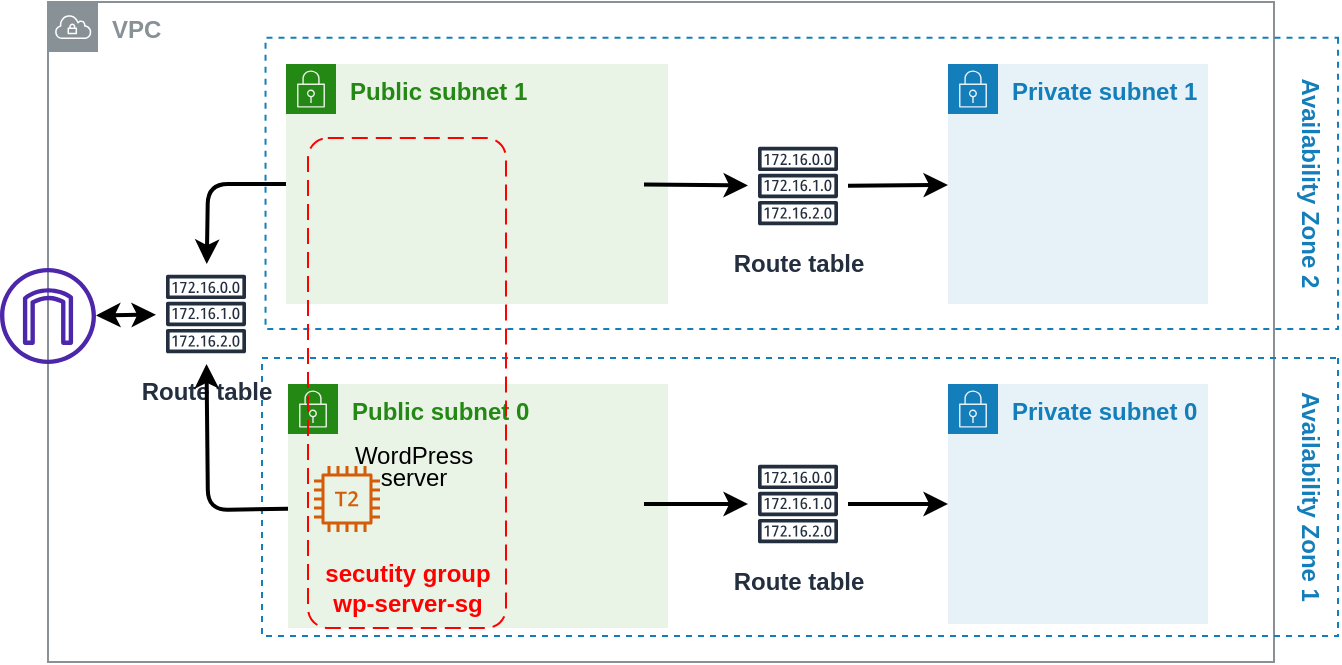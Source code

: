 <mxfile>
    <diagram id="y6yWmJWhMZ6w7K0qYgY1" name="Page-1">
        <mxGraphModel dx="917" dy="549" grid="0" gridSize="10" guides="1" tooltips="1" connect="1" arrows="1" fold="1" page="1" pageScale="1" pageWidth="1169" pageHeight="827" background="#FFFFFF" math="0" shadow="0">
            <root>
                <mxCell id="0"/>
                <mxCell id="1" parent="0"/>
                <mxCell id="5" value="Public subnet 1" style="points=[[0,0],[0.25,0],[0.5,0],[0.75,0],[1,0],[1,0.25],[1,0.5],[1,0.75],[1,1],[0.75,1],[0.5,1],[0.25,1],[0,1],[0,0.75],[0,0.5],[0,0.25]];outlineConnect=0;gradientColor=none;html=1;whiteSpace=wrap;fontSize=12;fontStyle=1;container=1;pointerEvents=0;collapsible=0;recursiveResize=0;shape=mxgraph.aws4.group;grIcon=mxgraph.aws4.group_security_group;grStroke=0;strokeColor=#248814;fillColor=#E9F3E6;verticalAlign=top;align=left;spacingLeft=30;fontColor=#248814;dashed=0;" parent="1" vertex="1">
                    <mxGeometry x="269" y="120" width="191" height="120" as="geometry"/>
                </mxCell>
                <mxCell id="2" value="VPC" style="sketch=0;outlineConnect=0;gradientColor=none;html=1;whiteSpace=wrap;fontSize=12;fontStyle=1;shape=mxgraph.aws4.group;grIcon=mxgraph.aws4.group_vpc;strokeColor=#879196;fillColor=none;verticalAlign=top;align=left;spacingLeft=30;fontColor=#879196;dashed=0;" parent="1" vertex="1">
                    <mxGeometry x="150" y="89" width="613" height="330" as="geometry"/>
                </mxCell>
                <mxCell id="26" value="Availability Zone 2" style="fillColor=none;strokeColor=#147EBA;dashed=1;verticalAlign=top;fontStyle=1;fontColor=#147EBA;rotation=90;" parent="1" vertex="1">
                    <mxGeometry x="454.07" y="-88.44" width="145.63" height="536.25" as="geometry"/>
                </mxCell>
                <mxCell id="31" value="Availability Zone 1" style="fillColor=none;strokeColor=#147EBA;dashed=1;verticalAlign=top;fontStyle=1;fontColor=#147EBA;rotation=90;" parent="1" vertex="1">
                    <mxGeometry x="456.5" y="67.5" width="139" height="538" as="geometry"/>
                </mxCell>
                <mxCell id="4" value="Public subnet 0" style="points=[[0,0],[0.25,0],[0.5,0],[0.75,0],[1,0],[1,0.25],[1,0.5],[1,0.75],[1,1],[0.75,1],[0.5,1],[0.25,1],[0,1],[0,0.75],[0,0.5],[0,0.25]];outlineConnect=0;gradientColor=none;html=1;whiteSpace=wrap;fontSize=12;fontStyle=1;container=1;pointerEvents=0;collapsible=0;recursiveResize=0;shape=mxgraph.aws4.group;grIcon=mxgraph.aws4.group_security_group;grStroke=0;strokeColor=#248814;fillColor=#E9F3E6;verticalAlign=top;align=left;spacingLeft=30;fontColor=#248814;dashed=0;" parent="1" vertex="1">
                    <mxGeometry x="270" y="280" width="190" height="122" as="geometry"/>
                </mxCell>
                <mxCell id="13" value="" style="rounded=1;arcSize=10;dashed=1;strokeColor=#ff0000;fillColor=none;gradientColor=none;dashPattern=8 4;strokeWidth=1;fontStyle=1" parent="4" vertex="1">
                    <mxGeometry x="10" y="-123" width="99" height="245" as="geometry"/>
                </mxCell>
                <mxCell id="10" value="" style="sketch=0;outlineConnect=0;fontColor=#232F3E;gradientColor=none;fillColor=#D45B07;strokeColor=none;dashed=0;verticalLabelPosition=bottom;verticalAlign=top;align=center;html=1;fontSize=12;fontStyle=1;aspect=fixed;pointerEvents=1;shape=mxgraph.aws4.t2_instance;" parent="4" vertex="1">
                    <mxGeometry x="13" y="41" width="33" height="33" as="geometry"/>
                </mxCell>
                <mxCell id="30" value="secutity group &lt;br&gt;wp-server-sg" style="text;html=1;strokeColor=none;fillColor=none;align=center;verticalAlign=middle;whiteSpace=wrap;rounded=0;fontStyle=1;fontColor=#FF0000;" parent="4" vertex="1">
                    <mxGeometry x="4.5" y="87" width="110" height="30" as="geometry"/>
                </mxCell>
                <mxCell id="37" value="&lt;p style=&quot;line-height: 90%;&quot;&gt;&lt;span style=&quot;font-weight: normal;&quot;&gt;WordPress&lt;br&gt;server&lt;/span&gt;&lt;/p&gt;" style="text;html=1;strokeColor=none;fillColor=none;align=center;verticalAlign=middle;whiteSpace=wrap;rounded=0;fontStyle=1;fontColor=#000000;" vertex="1" parent="4">
                    <mxGeometry x="33" y="26" width="60" height="30" as="geometry"/>
                </mxCell>
                <mxCell id="3" value="" style="sketch=0;outlineConnect=0;fontColor=#232F3E;gradientColor=none;fillColor=#4D27AA;strokeColor=none;dashed=0;verticalLabelPosition=bottom;verticalAlign=top;align=center;html=1;fontSize=12;fontStyle=1;aspect=fixed;pointerEvents=1;shape=mxgraph.aws4.internet_gateway;" parent="1" vertex="1">
                    <mxGeometry x="126" y="222" width="48" height="48" as="geometry"/>
                </mxCell>
                <mxCell id="23" style="edgeStyle=none;html=1;strokeWidth=2;fontStyle=1;strokeColor=#000000;" parent="1" source="5" target="16" edge="1">
                    <mxGeometry relative="1" as="geometry">
                        <Array as="points">
                            <mxPoint x="230" y="180"/>
                        </Array>
                    </mxGeometry>
                </mxCell>
                <mxCell id="21" style="edgeStyle=none;html=1;strokeWidth=2;fontStyle=1;strokeColor=#000000;startArrow=classic;startFill=1;endArrow=none;endFill=0;" parent="1" source="8" target="15" edge="1">
                    <mxGeometry relative="1" as="geometry"/>
                </mxCell>
                <mxCell id="8" value="Private subnet 0" style="points=[[0,0],[0.25,0],[0.5,0],[0.75,0],[1,0],[1,0.25],[1,0.5],[1,0.75],[1,1],[0.75,1],[0.5,1],[0.25,1],[0,1],[0,0.75],[0,0.5],[0,0.25]];outlineConnect=0;gradientColor=none;html=1;whiteSpace=wrap;fontSize=12;fontStyle=1;container=1;pointerEvents=0;collapsible=0;recursiveResize=0;shape=mxgraph.aws4.group;grIcon=mxgraph.aws4.group_security_group;grStroke=0;strokeColor=#147EBA;fillColor=#E6F2F8;verticalAlign=top;align=left;spacingLeft=30;fontColor=#147EBA;dashed=0;" parent="1" vertex="1">
                    <mxGeometry x="600" y="280" width="130" height="120" as="geometry"/>
                </mxCell>
                <mxCell id="19" style="edgeStyle=none;html=1;strokeWidth=2;fontStyle=1;strokeColor=#000000;startArrow=classic;startFill=1;endArrow=none;endFill=0;" parent="1" source="9" target="14" edge="1">
                    <mxGeometry relative="1" as="geometry"/>
                </mxCell>
                <mxCell id="9" value="Private subnet 1" style="points=[[0,0],[0.25,0],[0.5,0],[0.75,0],[1,0],[1,0.25],[1,0.5],[1,0.75],[1,1],[0.75,1],[0.5,1],[0.25,1],[0,1],[0,0.75],[0,0.5],[0,0.25]];outlineConnect=0;gradientColor=none;html=1;whiteSpace=wrap;fontSize=12;fontStyle=1;container=1;pointerEvents=0;collapsible=0;recursiveResize=0;shape=mxgraph.aws4.group;grIcon=mxgraph.aws4.group_security_group;grStroke=0;strokeColor=#147EBA;fillColor=#E6F2F8;verticalAlign=top;align=left;spacingLeft=30;fontColor=#147EBA;dashed=0;" parent="1" vertex="1">
                    <mxGeometry x="600" y="120" width="130" height="120" as="geometry"/>
                </mxCell>
                <mxCell id="20" style="edgeStyle=none;html=1;strokeWidth=2;fontStyle=1;strokeColor=#000000;startArrow=classic;startFill=1;endArrow=none;endFill=0;" parent="1" source="14" edge="1">
                    <mxGeometry relative="1" as="geometry">
                        <mxPoint x="448.0" y="180.238" as="targetPoint"/>
                    </mxGeometry>
                </mxCell>
                <mxCell id="14" value="Route table" style="sketch=0;outlineConnect=0;fontColor=#232F3E;gradientColor=none;strokeColor=#232F3E;fillColor=#ffffff;dashed=0;verticalLabelPosition=bottom;verticalAlign=top;align=center;html=1;fontSize=12;fontStyle=1;aspect=fixed;shape=mxgraph.aws4.resourceIcon;resIcon=mxgraph.aws4.route_table;" parent="1" vertex="1">
                    <mxGeometry x="500" y="156" width="50" height="50" as="geometry"/>
                </mxCell>
                <mxCell id="22" style="edgeStyle=none;html=1;strokeWidth=2;fontStyle=1;strokeColor=#000000;startArrow=classic;startFill=1;endArrow=none;endFill=0;" parent="1" source="15" edge="1">
                    <mxGeometry relative="1" as="geometry">
                        <mxPoint x="448.0" y="340" as="targetPoint"/>
                    </mxGeometry>
                </mxCell>
                <mxCell id="15" value="Route table" style="sketch=0;outlineConnect=0;fontColor=#232F3E;gradientColor=none;strokeColor=#232F3E;fillColor=#ffffff;dashed=0;verticalLabelPosition=bottom;verticalAlign=top;align=center;html=1;fontSize=12;fontStyle=1;aspect=fixed;shape=mxgraph.aws4.resourceIcon;resIcon=mxgraph.aws4.route_table;" parent="1" vertex="1">
                    <mxGeometry x="500" y="315" width="50" height="50" as="geometry"/>
                </mxCell>
                <mxCell id="16" value="Route table" style="sketch=0;outlineConnect=0;fontColor=#232F3E;gradientColor=none;strokeColor=#232F3E;fillColor=#ffffff;dashed=0;verticalLabelPosition=bottom;verticalAlign=top;align=center;html=1;fontSize=12;fontStyle=1;aspect=fixed;shape=mxgraph.aws4.resourceIcon;resIcon=mxgraph.aws4.route_table;" parent="1" vertex="1">
                    <mxGeometry x="204" y="220" width="50" height="50" as="geometry"/>
                </mxCell>
                <mxCell id="24" style="edgeStyle=none;html=1;strokeWidth=2;fontStyle=1;strokeColor=#000000;" parent="1" source="4" target="16" edge="1">
                    <mxGeometry relative="1" as="geometry">
                        <Array as="points">
                            <mxPoint x="230" y="343"/>
                        </Array>
                    </mxGeometry>
                </mxCell>
                <mxCell id="36" value="" style="endArrow=classic;html=1;strokeWidth=2;startArrow=classic;startFill=1;strokeColor=#000000;" parent="1" source="16" target="3" edge="1">
                    <mxGeometry width="50" height="50" relative="1" as="geometry">
                        <mxPoint x="390" y="260" as="sourcePoint"/>
                        <mxPoint x="440" y="210" as="targetPoint"/>
                    </mxGeometry>
                </mxCell>
            </root>
        </mxGraphModel>
    </diagram>
</mxfile>